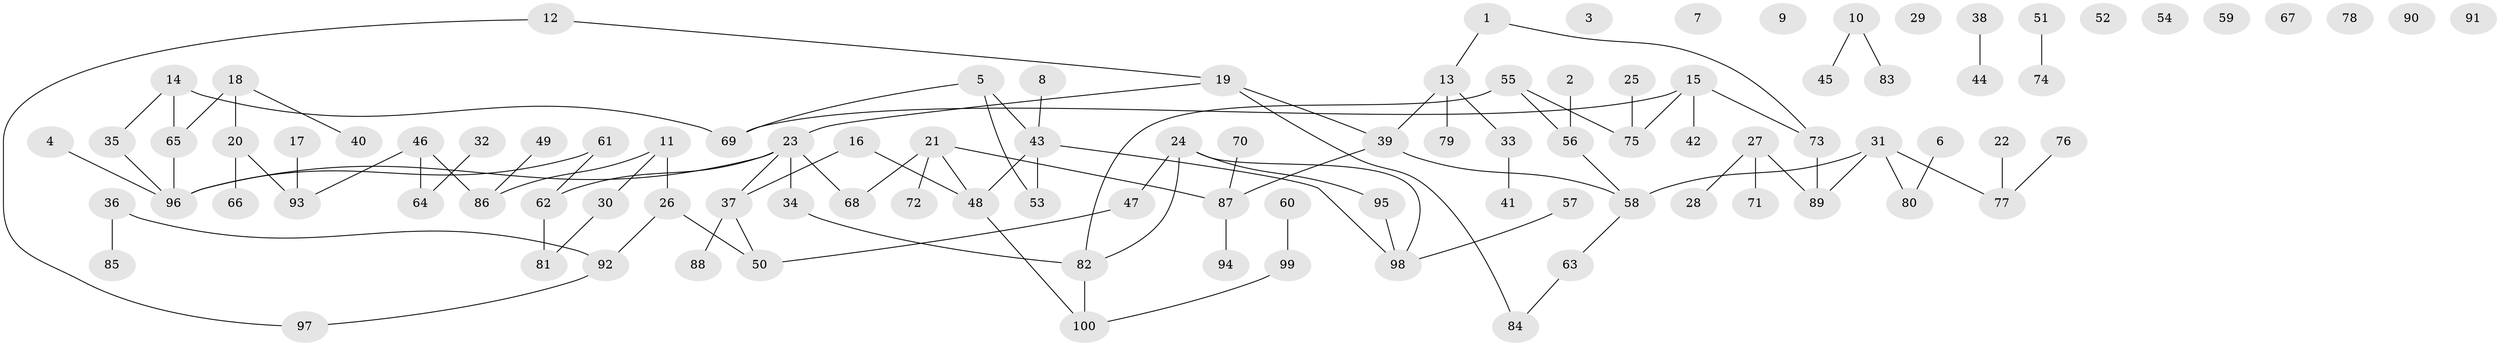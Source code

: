 // coarse degree distribution, {2: 0.2982456140350877, 4: 0.12280701754385964, 6: 0.017543859649122806, 3: 0.3684210526315789, 1: 0.19298245614035087}
// Generated by graph-tools (version 1.1) at 2025/35/03/04/25 23:35:50]
// undirected, 100 vertices, 103 edges
graph export_dot {
  node [color=gray90,style=filled];
  1;
  2;
  3;
  4;
  5;
  6;
  7;
  8;
  9;
  10;
  11;
  12;
  13;
  14;
  15;
  16;
  17;
  18;
  19;
  20;
  21;
  22;
  23;
  24;
  25;
  26;
  27;
  28;
  29;
  30;
  31;
  32;
  33;
  34;
  35;
  36;
  37;
  38;
  39;
  40;
  41;
  42;
  43;
  44;
  45;
  46;
  47;
  48;
  49;
  50;
  51;
  52;
  53;
  54;
  55;
  56;
  57;
  58;
  59;
  60;
  61;
  62;
  63;
  64;
  65;
  66;
  67;
  68;
  69;
  70;
  71;
  72;
  73;
  74;
  75;
  76;
  77;
  78;
  79;
  80;
  81;
  82;
  83;
  84;
  85;
  86;
  87;
  88;
  89;
  90;
  91;
  92;
  93;
  94;
  95;
  96;
  97;
  98;
  99;
  100;
  1 -- 13;
  1 -- 73;
  2 -- 56;
  4 -- 96;
  5 -- 43;
  5 -- 53;
  5 -- 69;
  6 -- 80;
  8 -- 43;
  10 -- 45;
  10 -- 83;
  11 -- 26;
  11 -- 30;
  11 -- 86;
  12 -- 19;
  12 -- 97;
  13 -- 33;
  13 -- 39;
  13 -- 79;
  14 -- 35;
  14 -- 65;
  14 -- 69;
  15 -- 42;
  15 -- 69;
  15 -- 73;
  15 -- 75;
  16 -- 37;
  16 -- 48;
  17 -- 93;
  18 -- 20;
  18 -- 40;
  18 -- 65;
  19 -- 23;
  19 -- 39;
  19 -- 84;
  20 -- 66;
  20 -- 93;
  21 -- 48;
  21 -- 68;
  21 -- 72;
  21 -- 87;
  22 -- 77;
  23 -- 34;
  23 -- 37;
  23 -- 62;
  23 -- 68;
  23 -- 96;
  24 -- 47;
  24 -- 82;
  24 -- 95;
  24 -- 98;
  25 -- 75;
  26 -- 50;
  26 -- 92;
  27 -- 28;
  27 -- 71;
  27 -- 89;
  30 -- 81;
  31 -- 58;
  31 -- 77;
  31 -- 80;
  31 -- 89;
  32 -- 64;
  33 -- 41;
  34 -- 82;
  35 -- 96;
  36 -- 85;
  36 -- 92;
  37 -- 50;
  37 -- 88;
  38 -- 44;
  39 -- 58;
  39 -- 87;
  43 -- 48;
  43 -- 53;
  43 -- 98;
  46 -- 64;
  46 -- 86;
  46 -- 93;
  47 -- 50;
  48 -- 100;
  49 -- 86;
  51 -- 74;
  55 -- 56;
  55 -- 75;
  55 -- 82;
  56 -- 58;
  57 -- 98;
  58 -- 63;
  60 -- 99;
  61 -- 62;
  61 -- 96;
  62 -- 81;
  63 -- 84;
  65 -- 96;
  70 -- 87;
  73 -- 89;
  76 -- 77;
  82 -- 100;
  87 -- 94;
  92 -- 97;
  95 -- 98;
  99 -- 100;
}
